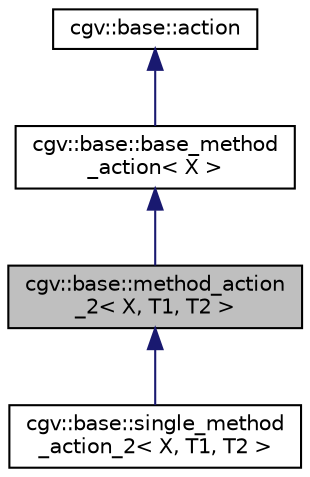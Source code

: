 digraph "cgv::base::method_action_2&lt; X, T1, T2 &gt;"
{
  bgcolor="transparent";
  edge [fontname="Helvetica",fontsize="10",labelfontname="Helvetica",labelfontsize="10"];
  node [fontname="Helvetica",fontsize="10",shape=record];
  Node1 [label="cgv::base::method_action\l_2\< X, T1, T2 \>",height=0.2,width=0.4,color="black", fillcolor="grey75", style="filled", fontcolor="black"];
  Node2 -> Node1 [dir="back",color="midnightblue",fontsize="10",style="solid",fontname="Helvetica"];
  Node2 [label="cgv::base::base_method\l_action\< X \>",height=0.2,width=0.4,color="black",URL="$a00021.html"];
  Node3 -> Node2 [dir="back",color="midnightblue",fontsize="10",style="solid",fontname="Helvetica"];
  Node3 [label="cgv::base::action",height=0.2,width=0.4,color="black",URL="$a00016.html"];
  Node1 -> Node4 [dir="back",color="midnightblue",fontsize="10",style="solid",fontname="Helvetica"];
  Node4 [label="cgv::base::single_method\l_action_2\< X, T1, T2 \>",height=0.2,width=0.4,color="black",URL="$a00052.html"];
}
